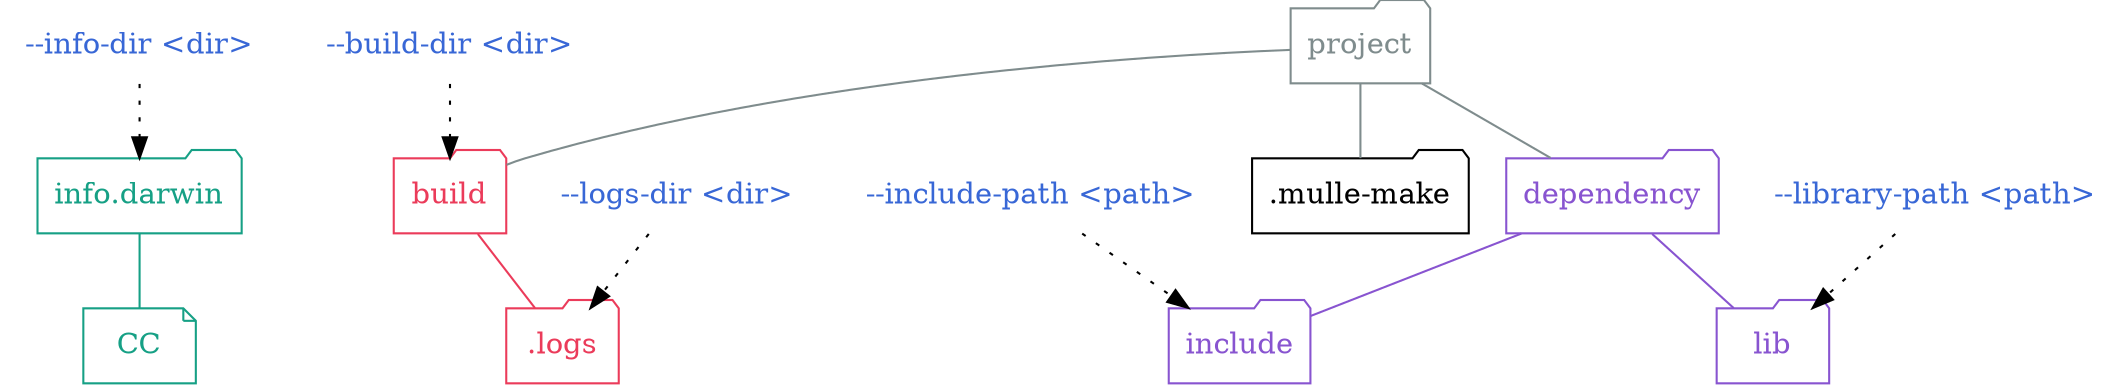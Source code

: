 digraph G {
    graph [rankdir = TD];

    node[ shape=folder];

    "--info-dir <dir>"                  [ shape="none", fontcolor="#3867d6" ]
    "--info-dir <dir>" -> "info.darwin" [ style="dotted"]

    "--build-dir <dir>"                  [ shape="none", fontcolor="#3867d6" ]
    "--build-dir <dir>" -> "build"       [ style="dotted"]

    "--logs-dir <dir>"                   [ shape="none", fontcolor="#3867d6" ]
    "--logs-dir <dir>" -> ".logs"        [ style="dotted"]

    "--include-path <path>"              [ shape="none", fontcolor="#3867d6" ]
    "--include-path <path>" -> "include" [ style="dotted"]

    "--library-path <path>"              [ shape="none", fontcolor="#3867d6" ]
    "--library-path <path>" -> "lib"     [ style="dotted"]

    ".logs"                          [ color="#eb3b5a", fontcolor="#eb3b5a" ]
    "info.darwin"                    [ color="#16a085", fontcolor="#16a085" ]
    "build"                          [ color="#16a085", fontcolor="#16a085" ]
    "build"                          [ color="#eb3b5a", fontcolor="#eb3b5a" ]
    "dependency"                     [ color="#8854d0", fontcolor="#8854d0" ]
    "include"                        [ color="#8854d0", fontcolor="#8854d0" ]
    "lib"                            [ color="#8854d0", fontcolor="#8854d0" ]
    "project"                        [ color="#7f8c8d", fontcolor="#7f8c8d" ]

    "project"    -> ".mulle-make"   [ arrowhead="none", color="#7f8c8d" ]
    "project"    -> "build"         [ arrowhead="none", color="#7f8c8d" ]
    "project"    -> "dependency"    [ arrowhead="none", color="#7f8c8d" ]
    "dependency" -> "lib"           [ arrowhead="none", color="#8854d0" ]
    "dependency" -> "include"       [ arrowhead="none", color="#8854d0" ]
    "build" -> ".logs"              [ arrowhead="none", color="#eb3b5a" ]

    "info.darwin" -> "CC"             [ arrowhead="none", color="#16a085" ]

    "CC"            [ shape="note", color="#16a085", fontcolor="#16a085" ]
}
